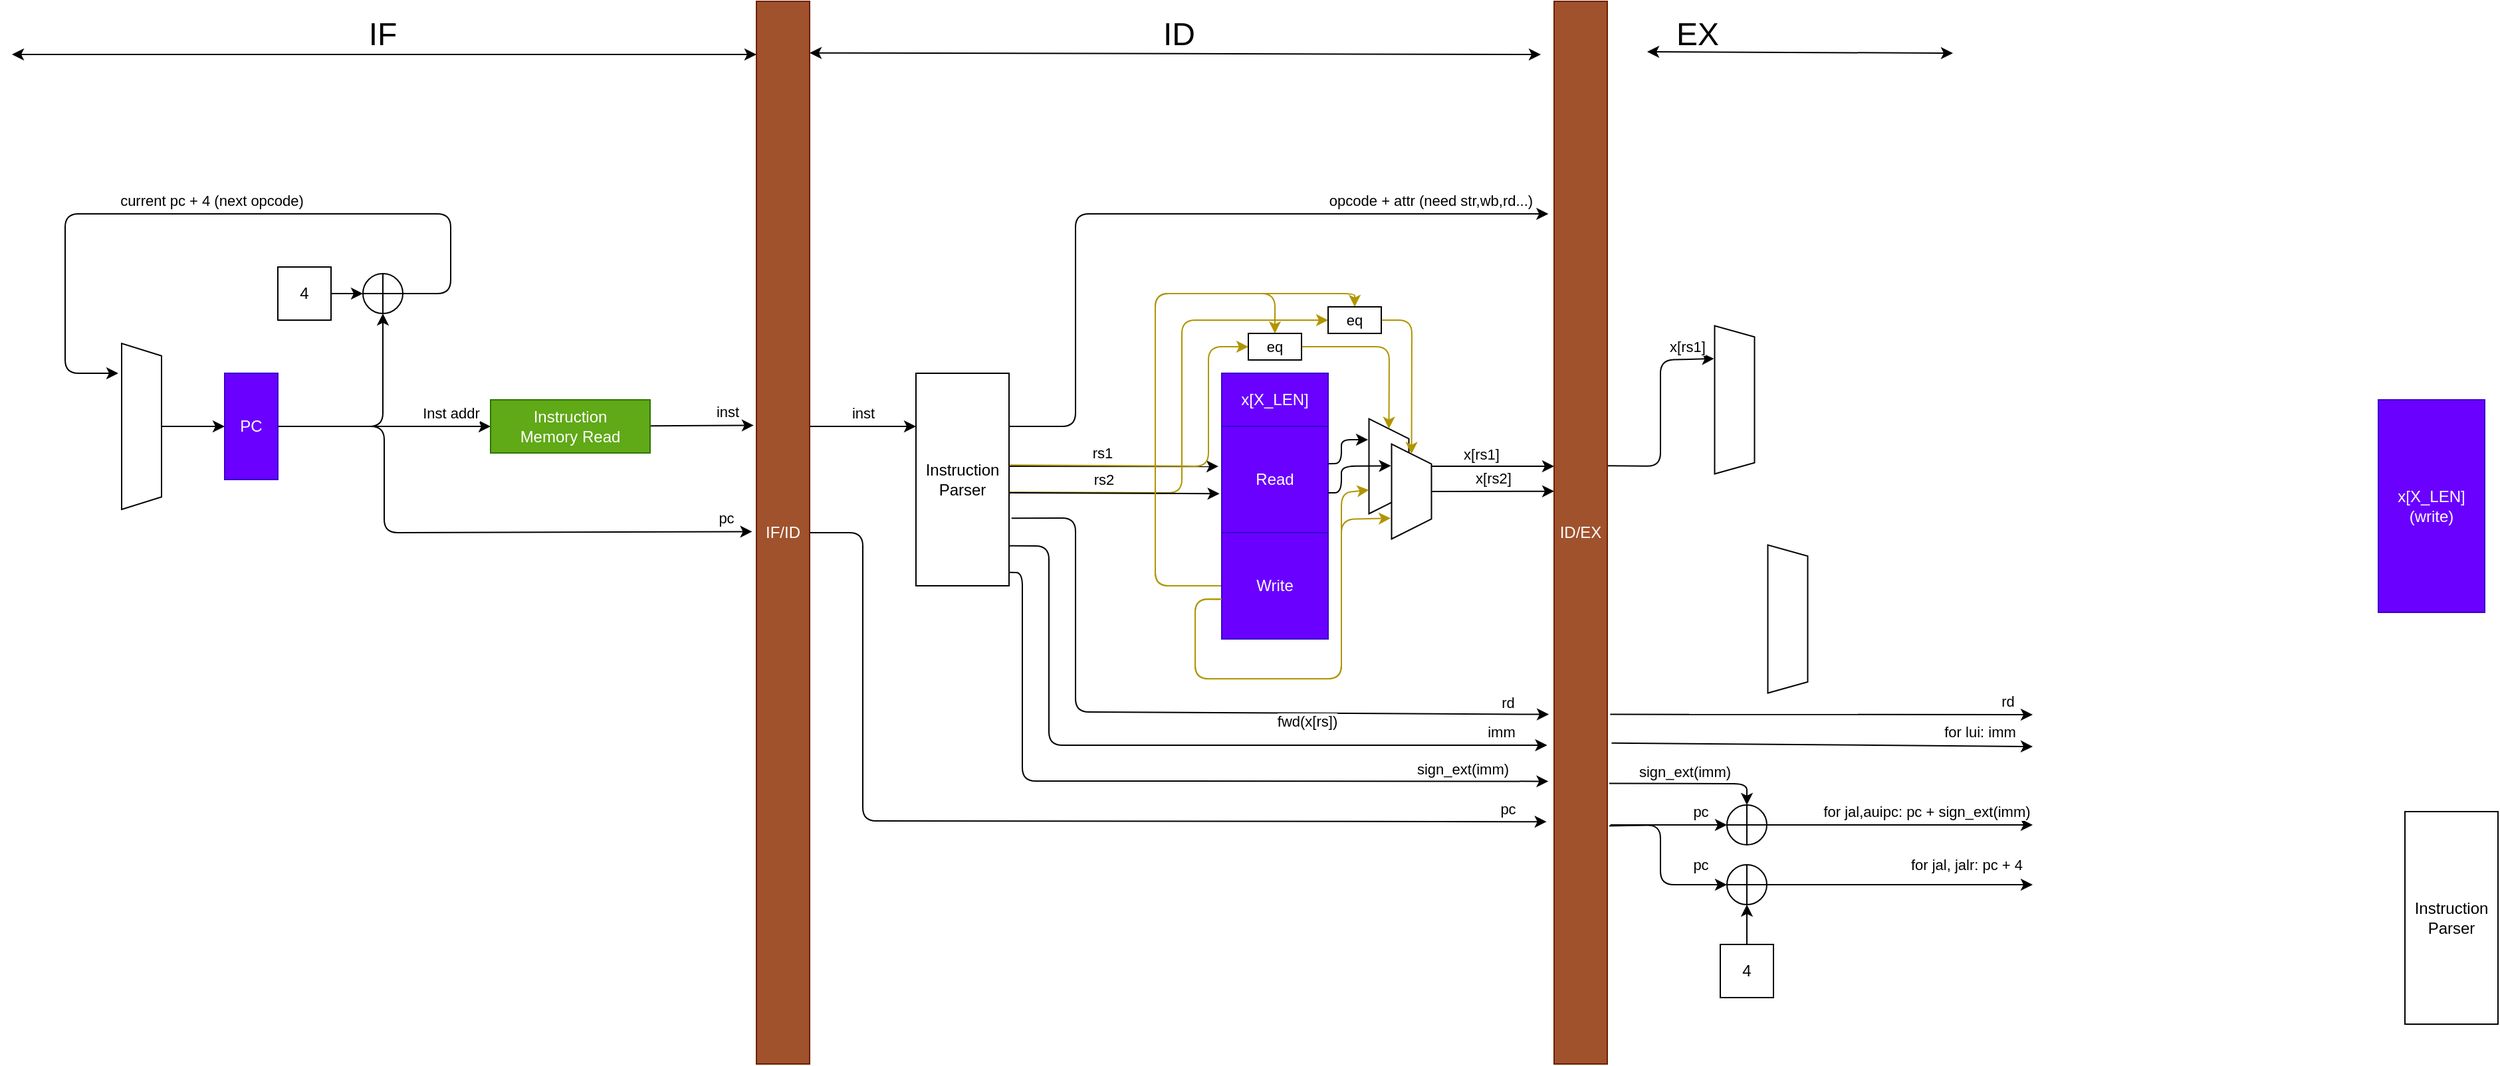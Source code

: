 <mxfile>
    <diagram id="6KX3MPC0N4gA1I4EFOvk" name="ページ1">
        <mxGraphModel dx="1786" dy="2034" grid="1" gridSize="10" guides="1" tooltips="1" connect="1" arrows="1" fold="1" page="1" pageScale="1" pageWidth="827" pageHeight="1169" math="0" shadow="0">
            <root>
                <mxCell id="0"/>
                <mxCell id="1" parent="0"/>
                <mxCell id="5" style="edgeStyle=none;html=1;entryX=0.5;entryY=1;entryDx=0;entryDy=0;entryPerimeter=0;" edge="1" parent="1" source="2" target="4">
                    <mxGeometry relative="1" as="geometry">
                        <Array as="points">
                            <mxPoint x="399" y="480"/>
                        </Array>
                    </mxGeometry>
                </mxCell>
                <mxCell id="13" value="Inst addr" style="edgeStyle=none;html=1;entryX=0;entryY=0.5;entryDx=0;entryDy=0;" edge="1" parent="1" source="2" target="12">
                    <mxGeometry x="0.625" y="10" relative="1" as="geometry">
                        <mxPoint as="offset"/>
                    </mxGeometry>
                </mxCell>
                <mxCell id="14" value="pc" style="edgeStyle=none;html=1;entryX=-0.08;entryY=0.499;entryDx=0;entryDy=0;entryPerimeter=0;" edge="1" parent="1" source="2" target="17">
                    <mxGeometry x="0.909" y="10" relative="1" as="geometry">
                        <mxPoint x="670" y="560" as="targetPoint"/>
                        <Array as="points">
                            <mxPoint x="400" y="480"/>
                            <mxPoint x="400" y="560"/>
                        </Array>
                        <mxPoint as="offset"/>
                    </mxGeometry>
                </mxCell>
                <mxCell id="2" value="PC" style="rounded=0;whiteSpace=wrap;html=1;fillColor=#6a00ff;fontColor=#ffffff;strokeColor=#3700CC;" vertex="1" parent="1">
                    <mxGeometry x="280" y="440" width="40" height="80" as="geometry"/>
                </mxCell>
                <mxCell id="15" style="edgeStyle=none;html=1;" edge="1" parent="1" source="3" target="2">
                    <mxGeometry relative="1" as="geometry"/>
                </mxCell>
                <mxCell id="3" value="" style="verticalLabelPosition=middle;verticalAlign=middle;html=1;shape=trapezoid;perimeter=trapezoidPerimeter;whiteSpace=wrap;size=0.075;arcSize=10;flipV=1;labelPosition=center;align=center;rotation=-90;" vertex="1" parent="1">
                    <mxGeometry x="155" y="465" width="125" height="30" as="geometry"/>
                </mxCell>
                <mxCell id="9" value="current pc + 4 (next opcode)" style="edgeStyle=none;html=1;exitX=1;exitY=0.5;exitDx=0;exitDy=0;exitPerimeter=0;" edge="1" parent="1" source="4">
                    <mxGeometry x="0.011" y="-10" relative="1" as="geometry">
                        <mxPoint x="200" y="440" as="targetPoint"/>
                        <Array as="points">
                            <mxPoint x="450" y="380"/>
                            <mxPoint x="450" y="320"/>
                            <mxPoint x="160" y="320"/>
                            <mxPoint x="160" y="440"/>
                        </Array>
                        <mxPoint as="offset"/>
                    </mxGeometry>
                </mxCell>
                <mxCell id="4" value="" style="verticalLabelPosition=bottom;verticalAlign=top;html=1;shape=mxgraph.flowchart.summing_function;" vertex="1" parent="1">
                    <mxGeometry x="384" y="365" width="30" height="30" as="geometry"/>
                </mxCell>
                <mxCell id="8" style="edgeStyle=none;html=1;entryX=0;entryY=0.5;entryDx=0;entryDy=0;entryPerimeter=0;" edge="1" parent="1" source="7" target="4">
                    <mxGeometry relative="1" as="geometry"/>
                </mxCell>
                <mxCell id="7" value="4" style="rounded=0;whiteSpace=wrap;html=1;" vertex="1" parent="1">
                    <mxGeometry x="320" y="360" width="40" height="40" as="geometry"/>
                </mxCell>
                <mxCell id="18" value="inst" style="edgeStyle=none;html=1;entryX=-0.051;entryY=0.399;entryDx=0;entryDy=0;entryPerimeter=0;" edge="1" parent="1" source="12" target="17">
                    <mxGeometry x="0.5" y="10" relative="1" as="geometry">
                        <mxPoint as="offset"/>
                    </mxGeometry>
                </mxCell>
                <mxCell id="12" value="Instruction&lt;br&gt;Memory Read" style="rounded=0;whiteSpace=wrap;html=1;fillColor=#60a917;fontColor=#ffffff;strokeColor=#2D7600;" vertex="1" parent="1">
                    <mxGeometry x="480" y="460" width="120" height="40" as="geometry"/>
                </mxCell>
                <mxCell id="23" value="inst" style="edgeStyle=none;html=1;entryX=0;entryY=0.25;entryDx=0;entryDy=0;exitX=0.996;exitY=0.4;exitDx=0;exitDy=0;exitPerimeter=0;" edge="1" parent="1" source="17" target="22">
                    <mxGeometry y="10" relative="1" as="geometry">
                        <mxPoint as="offset"/>
                    </mxGeometry>
                </mxCell>
                <mxCell id="34" value="pc" style="edgeStyle=none;html=1;entryX=-0.141;entryY=0.772;entryDx=0;entryDy=0;entryPerimeter=0;exitX=1;exitY=0.5;exitDx=0;exitDy=0;" edge="1" parent="1" source="17" target="31">
                    <mxGeometry x="0.924" y="10" relative="1" as="geometry">
                        <Array as="points">
                            <mxPoint x="760" y="560"/>
                            <mxPoint x="760" y="777"/>
                        </Array>
                        <mxPoint as="offset"/>
                    </mxGeometry>
                </mxCell>
                <mxCell id="17" value="IF/ID" style="rounded=0;whiteSpace=wrap;html=1;fillColor=#a0522d;fontColor=#ffffff;strokeColor=#6D1F00;" vertex="1" parent="1">
                    <mxGeometry x="680" y="160" width="40" height="800" as="geometry"/>
                </mxCell>
                <mxCell id="21" value="IF" style="text;html=1;strokeColor=none;fillColor=none;align=center;verticalAlign=middle;whiteSpace=wrap;rounded=0;fontSize=24;" vertex="1" parent="1">
                    <mxGeometry x="341" y="170" width="116" height="30" as="geometry"/>
                </mxCell>
                <mxCell id="24" value="rs1" style="edgeStyle=none;html=1;entryX=-0.031;entryY=0.376;entryDx=0;entryDy=0;entryPerimeter=0;" edge="1" parent="1" target="46">
                    <mxGeometry x="-0.111" y="10" relative="1" as="geometry">
                        <mxPoint x="960" y="510" as="targetPoint"/>
                        <mxPoint x="870" y="510" as="sourcePoint"/>
                        <mxPoint as="offset"/>
                    </mxGeometry>
                </mxCell>
                <mxCell id="29" value="imm" style="edgeStyle=none;html=1;exitX=0.994;exitY=0.812;exitDx=0;exitDy=0;exitPerimeter=0;entryX=-0.13;entryY=0.7;entryDx=0;entryDy=0;entryPerimeter=0;" edge="1" parent="1" source="22" target="31">
                    <mxGeometry x="0.875" y="10" relative="1" as="geometry">
                        <mxPoint x="1120" y="640" as="targetPoint"/>
                        <Array as="points">
                            <mxPoint x="900" y="570"/>
                            <mxPoint x="900" y="720"/>
                        </Array>
                        <mxPoint as="offset"/>
                    </mxGeometry>
                </mxCell>
                <mxCell id="30" value="opcode + attr (need str,wb,rd...)" style="edgeStyle=none;html=1;exitX=1;exitY=0.25;exitDx=0;exitDy=0;entryX=-0.108;entryY=0.2;entryDx=0;entryDy=0;entryPerimeter=0;" edge="1" parent="1" source="22" target="31">
                    <mxGeometry x="0.684" y="10" relative="1" as="geometry">
                        <mxPoint x="1120" y="420" as="targetPoint"/>
                        <Array as="points">
                            <mxPoint x="920" y="480"/>
                            <mxPoint x="920" y="320"/>
                        </Array>
                        <mxPoint as="offset"/>
                    </mxGeometry>
                </mxCell>
                <mxCell id="39" value="&lt;font style=&quot;font-size: 11px;&quot;&gt;rd&lt;/font&gt;" style="edgeStyle=none;html=1;fontSize=11;entryX=-0.099;entryY=0.671;entryDx=0;entryDy=0;entryPerimeter=0;exitX=1.027;exitY=0.682;exitDx=0;exitDy=0;exitPerimeter=0;" edge="1" parent="1" source="22" target="31">
                    <mxGeometry x="0.888" y="9" relative="1" as="geometry">
                        <mxPoint x="980" y="640" as="targetPoint"/>
                        <Array as="points">
                            <mxPoint x="920" y="549"/>
                            <mxPoint x="920" y="695"/>
                        </Array>
                        <mxPoint as="offset"/>
                    </mxGeometry>
                </mxCell>
                <mxCell id="45" value="sign_ext(imm)" style="edgeStyle=none;html=1;entryX=-0.107;entryY=0.734;entryDx=0;entryDy=0;entryPerimeter=0;fontSize=11;exitX=1.005;exitY=0.937;exitDx=0;exitDy=0;exitPerimeter=0;" edge="1" parent="1" source="22" target="31">
                    <mxGeometry x="0.771" y="9" relative="1" as="geometry">
                        <Array as="points">
                            <mxPoint x="880" y="590"/>
                            <mxPoint x="880" y="747"/>
                        </Array>
                        <mxPoint as="offset"/>
                    </mxGeometry>
                </mxCell>
                <mxCell id="73" style="edgeStyle=none;html=1;fontSize=11;exitX=1.011;exitY=0.432;exitDx=0;exitDy=0;exitPerimeter=0;fillColor=#e3c800;strokeColor=#B09500;" edge="1" parent="1" source="22">
                    <mxGeometry relative="1" as="geometry">
                        <mxPoint x="1050" y="420" as="targetPoint"/>
                        <Array as="points">
                            <mxPoint x="1020" y="510"/>
                            <mxPoint x="1020" y="420"/>
                        </Array>
                    </mxGeometry>
                </mxCell>
                <mxCell id="75" style="edgeStyle=none;html=1;fontSize=11;exitX=1.007;exitY=0.559;exitDx=0;exitDy=0;exitPerimeter=0;fillColor=#e3c800;strokeColor=#B09500;" edge="1" parent="1" source="22">
                    <mxGeometry relative="1" as="geometry">
                        <mxPoint x="1110" y="400" as="targetPoint"/>
                        <Array as="points">
                            <mxPoint x="1000" y="530"/>
                            <mxPoint x="1000" y="400"/>
                        </Array>
                    </mxGeometry>
                </mxCell>
                <mxCell id="22" value="Instruction&lt;br&gt;Parser" style="rounded=0;whiteSpace=wrap;html=1;" vertex="1" parent="1">
                    <mxGeometry x="800" y="440" width="70" height="160" as="geometry"/>
                </mxCell>
                <mxCell id="25" value="rs2" style="edgeStyle=none;html=1;entryX=-0.021;entryY=0.633;entryDx=0;entryDy=0;entryPerimeter=0;" edge="1" parent="1" target="46">
                    <mxGeometry x="-0.111" y="10" relative="1" as="geometry">
                        <mxPoint x="960" y="530" as="targetPoint"/>
                        <mxPoint x="870" y="530" as="sourcePoint"/>
                        <mxPoint as="offset"/>
                    </mxGeometry>
                </mxCell>
                <mxCell id="26" value="x[X_LEN]" style="rounded=0;whiteSpace=wrap;html=1;fillColor=#6a00ff;fontColor=#ffffff;strokeColor=#3700CC;" vertex="1" parent="1">
                    <mxGeometry x="1030" y="440" width="80" height="40" as="geometry"/>
                </mxCell>
                <mxCell id="27" value="x[rs1]" style="edgeStyle=none;html=1;exitX=0.5;exitY=1;exitDx=0;exitDy=0;" edge="1" parent="1" source="67">
                    <mxGeometry x="0.001" y="9" relative="1" as="geometry">
                        <mxPoint x="1280" y="510" as="targetPoint"/>
                        <mxPoint x="1200" y="510.43" as="sourcePoint"/>
                        <mxPoint as="offset"/>
                    </mxGeometry>
                </mxCell>
                <mxCell id="28" value="x[rs2]" style="edgeStyle=none;html=1;entryX=0;entryY=0.461;entryDx=0;entryDy=0;entryPerimeter=0;exitX=0.5;exitY=1;exitDx=0;exitDy=0;" edge="1" parent="1" source="68" target="31">
                    <mxGeometry y="10" relative="1" as="geometry">
                        <mxPoint x="1260" y="539.88" as="targetPoint"/>
                        <mxPoint x="1180" y="539.88" as="sourcePoint"/>
                        <mxPoint as="offset"/>
                    </mxGeometry>
                </mxCell>
                <mxCell id="50" value="x[rs1]" style="edgeStyle=none;html=1;entryX=0.778;entryY=1.017;entryDx=0;entryDy=0;fontSize=11;exitX=1.005;exitY=0.437;exitDx=0;exitDy=0;exitPerimeter=0;entryPerimeter=0;" edge="1" parent="1" source="31" target="49">
                    <mxGeometry x="0.75" y="10" relative="1" as="geometry">
                        <Array as="points">
                            <mxPoint x="1360" y="510"/>
                            <mxPoint x="1360" y="430"/>
                        </Array>
                        <mxPoint as="offset"/>
                    </mxGeometry>
                </mxCell>
                <mxCell id="52" value="pc" style="edgeStyle=none;html=1;entryX=0;entryY=0.5;entryDx=0;entryDy=0;entryPerimeter=0;fontSize=11;exitX=1.059;exitY=0.775;exitDx=0;exitDy=0;exitPerimeter=0;" edge="1" parent="1" source="31" target="51">
                    <mxGeometry x="0.54" y="10" relative="1" as="geometry">
                        <mxPoint as="offset"/>
                    </mxGeometry>
                </mxCell>
                <mxCell id="53" value="sign_ext(imm)" style="edgeStyle=none;html=1;entryX=0.5;entryY=0;entryDx=0;entryDy=0;entryPerimeter=0;fontSize=11;exitX=1.036;exitY=0.736;exitDx=0;exitDy=0;exitPerimeter=0;" edge="1" parent="1" source="31" target="51">
                    <mxGeometry x="-0.046" y="9" relative="1" as="geometry">
                        <Array as="points">
                            <mxPoint x="1425" y="749"/>
                        </Array>
                        <mxPoint as="offset"/>
                    </mxGeometry>
                </mxCell>
                <mxCell id="56" value="for lui: imm" style="edgeStyle=none;html=1;fontSize=11;exitX=1.081;exitY=0.698;exitDx=0;exitDy=0;exitPerimeter=0;" edge="1" parent="1" source="31">
                    <mxGeometry x="0.748" y="11" relative="1" as="geometry">
                        <mxPoint x="1640" y="721" as="targetPoint"/>
                        <mxPoint as="offset"/>
                    </mxGeometry>
                </mxCell>
                <mxCell id="59" value="pc" style="edgeStyle=none;html=1;entryX=0;entryY=0.5;entryDx=0;entryDy=0;entryPerimeter=0;fontSize=11;exitX=1.036;exitY=0.776;exitDx=0;exitDy=0;exitPerimeter=0;" edge="1" parent="1" source="31" target="57">
                    <mxGeometry x="0.701" y="15" relative="1" as="geometry">
                        <Array as="points">
                            <mxPoint x="1360" y="780"/>
                            <mxPoint x="1360" y="825"/>
                        </Array>
                        <mxPoint as="offset"/>
                    </mxGeometry>
                </mxCell>
                <mxCell id="66" value="rd" style="edgeStyle=none;html=1;fontSize=11;exitX=1.054;exitY=0.671;exitDx=0;exitDy=0;exitPerimeter=0;" edge="1" parent="1" source="31">
                    <mxGeometry x="0.88" y="10" relative="1" as="geometry">
                        <mxPoint x="1640" y="697" as="targetPoint"/>
                        <mxPoint as="offset"/>
                    </mxGeometry>
                </mxCell>
                <mxCell id="31" value="ID/EX" style="rounded=0;whiteSpace=wrap;html=1;fillColor=#a0522d;fontColor=#ffffff;strokeColor=#6D1F00;" vertex="1" parent="1">
                    <mxGeometry x="1280" y="160" width="40" height="800" as="geometry"/>
                </mxCell>
                <mxCell id="35" value="" style="endArrow=classic;startArrow=classic;html=1;" edge="1" parent="1">
                    <mxGeometry width="50" height="50" relative="1" as="geometry">
                        <mxPoint x="120" y="200" as="sourcePoint"/>
                        <mxPoint x="680" y="200" as="targetPoint"/>
                    </mxGeometry>
                </mxCell>
                <mxCell id="36" value="ID" style="text;html=1;strokeColor=none;fillColor=none;align=center;verticalAlign=middle;whiteSpace=wrap;rounded=0;fontSize=24;" vertex="1" parent="1">
                    <mxGeometry x="940" y="170" width="116" height="30" as="geometry"/>
                </mxCell>
                <mxCell id="37" value="" style="endArrow=classic;startArrow=classic;html=1;" edge="1" parent="1">
                    <mxGeometry width="50" height="50" relative="1" as="geometry">
                        <mxPoint x="720" y="198.82" as="sourcePoint"/>
                        <mxPoint x="1270" y="200" as="targetPoint"/>
                    </mxGeometry>
                </mxCell>
                <mxCell id="38" value="x[X_LEN]&lt;br&gt;(write)" style="rounded=0;whiteSpace=wrap;html=1;fillColor=#6a00ff;fontColor=#ffffff;strokeColor=#3700CC;" vertex="1" parent="1">
                    <mxGeometry x="1900" y="460" width="80" height="160" as="geometry"/>
                </mxCell>
                <mxCell id="40" value="EX" style="text;html=1;strokeColor=none;fillColor=none;align=center;verticalAlign=middle;whiteSpace=wrap;rounded=0;fontSize=24;" vertex="1" parent="1">
                    <mxGeometry x="1330" y="170" width="116" height="30" as="geometry"/>
                </mxCell>
                <mxCell id="41" value="" style="endArrow=classic;startArrow=classic;html=1;" edge="1" parent="1">
                    <mxGeometry width="50" height="50" relative="1" as="geometry">
                        <mxPoint x="1350" y="198" as="sourcePoint"/>
                        <mxPoint x="1580" y="199" as="targetPoint"/>
                    </mxGeometry>
                </mxCell>
                <mxCell id="69" style="edgeStyle=none;html=1;fontSize=11;exitX=1.002;exitY=0.351;exitDx=0;exitDy=0;exitPerimeter=0;" edge="1" parent="1" source="46">
                    <mxGeometry relative="1" as="geometry">
                        <mxPoint x="1140" y="490" as="targetPoint"/>
                        <Array as="points">
                            <mxPoint x="1120" y="508"/>
                            <mxPoint x="1120" y="490"/>
                        </Array>
                    </mxGeometry>
                </mxCell>
                <mxCell id="46" value="Read" style="rounded=0;whiteSpace=wrap;html=1;fillColor=#6a00ff;fontColor=#ffffff;strokeColor=#3700CC;" vertex="1" parent="1">
                    <mxGeometry x="1030" y="480" width="80" height="80" as="geometry"/>
                </mxCell>
                <mxCell id="77" style="edgeStyle=none;html=1;fontSize=11;entryX=0.5;entryY=0;entryDx=0;entryDy=0;fillColor=#e3c800;strokeColor=#B09500;" edge="1" parent="1" source="47" target="79">
                    <mxGeometry relative="1" as="geometry">
                        <mxPoint x="1170" y="380" as="targetPoint"/>
                        <Array as="points">
                            <mxPoint x="980" y="600"/>
                            <mxPoint x="980" y="380"/>
                            <mxPoint x="1070" y="380"/>
                        </Array>
                    </mxGeometry>
                </mxCell>
                <mxCell id="83" style="edgeStyle=none;html=1;fontSize=11;entryX=0.5;entryY=0;entryDx=0;entryDy=0;fillColor=#e3c800;strokeColor=#B09500;" edge="1" parent="1" source="47" target="82">
                    <mxGeometry relative="1" as="geometry">
                        <mxPoint x="1130" y="370" as="targetPoint"/>
                        <Array as="points">
                            <mxPoint x="980" y="600"/>
                            <mxPoint x="980" y="380"/>
                            <mxPoint x="1130" y="380"/>
                        </Array>
                    </mxGeometry>
                </mxCell>
                <mxCell id="47" value="Write" style="rounded=0;whiteSpace=wrap;html=1;fillColor=#6a00ff;fontColor=#ffffff;strokeColor=#3700CC;" vertex="1" parent="1">
                    <mxGeometry x="1030" y="560" width="80" height="80" as="geometry"/>
                </mxCell>
                <mxCell id="48" value="Instruction&lt;br&gt;Parser" style="rounded=0;whiteSpace=wrap;html=1;" vertex="1" parent="1">
                    <mxGeometry x="1920" y="770" width="70" height="160" as="geometry"/>
                </mxCell>
                <mxCell id="49" value="" style="verticalLabelPosition=middle;verticalAlign=middle;html=1;shape=trapezoid;perimeter=trapezoidPerimeter;whiteSpace=wrap;size=0.075;arcSize=10;flipV=1;labelPosition=center;align=center;rotation=-90;" vertex="1" parent="1">
                    <mxGeometry x="1360" y="445" width="111.5" height="30" as="geometry"/>
                </mxCell>
                <mxCell id="55" value="for jal,auipc: pc + sign_ext(imm)" style="edgeStyle=none;html=1;fontSize=11;" edge="1" parent="1" source="51">
                    <mxGeometry x="0.2" y="10" relative="1" as="geometry">
                        <mxPoint x="1640" y="780" as="targetPoint"/>
                        <mxPoint as="offset"/>
                    </mxGeometry>
                </mxCell>
                <mxCell id="51" value="" style="verticalLabelPosition=bottom;verticalAlign=top;html=1;shape=mxgraph.flowchart.summing_function;fontSize=11;" vertex="1" parent="1">
                    <mxGeometry x="1410" y="765" width="30" height="30" as="geometry"/>
                </mxCell>
                <mxCell id="60" style="edgeStyle=none;html=1;fontSize=11;" edge="1" parent="1" target="57">
                    <mxGeometry relative="1" as="geometry">
                        <mxPoint x="1425" y="870" as="sourcePoint"/>
                    </mxGeometry>
                </mxCell>
                <mxCell id="62" value="for jal, jalr: pc + 4" style="edgeStyle=none;html=1;fontSize=11;" edge="1" parent="1" source="57">
                    <mxGeometry x="0.5" y="15" relative="1" as="geometry">
                        <mxPoint x="1640" y="825" as="targetPoint"/>
                        <mxPoint as="offset"/>
                    </mxGeometry>
                </mxCell>
                <mxCell id="57" value="" style="verticalLabelPosition=bottom;verticalAlign=top;html=1;shape=mxgraph.flowchart.summing_function;fontSize=11;" vertex="1" parent="1">
                    <mxGeometry x="1410" y="810" width="30" height="30" as="geometry"/>
                </mxCell>
                <mxCell id="61" value="4" style="rounded=0;whiteSpace=wrap;html=1;" vertex="1" parent="1">
                    <mxGeometry x="1405" y="870" width="40" height="40" as="geometry"/>
                </mxCell>
                <mxCell id="63" value="" style="verticalLabelPosition=middle;verticalAlign=middle;html=1;shape=trapezoid;perimeter=trapezoidPerimeter;whiteSpace=wrap;size=0.075;arcSize=10;flipV=1;labelPosition=center;align=center;rotation=-90;" vertex="1" parent="1">
                    <mxGeometry x="1400" y="610" width="111.5" height="30" as="geometry"/>
                </mxCell>
                <mxCell id="67" value="" style="verticalLabelPosition=middle;verticalAlign=middle;html=1;shape=trapezoid;perimeter=trapezoidPerimeter;whiteSpace=wrap;size=0.21;arcSize=10;flipV=1;labelPosition=center;align=center;rotation=-90;" vertex="1" parent="1">
                    <mxGeometry x="1120" y="495" width="71.5" height="30" as="geometry"/>
                </mxCell>
                <mxCell id="68" value="" style="verticalLabelPosition=middle;verticalAlign=middle;html=1;shape=trapezoid;perimeter=trapezoidPerimeter;whiteSpace=wrap;size=0.21;arcSize=10;flipV=1;labelPosition=center;align=center;rotation=-90;" vertex="1" parent="1">
                    <mxGeometry x="1137" y="514" width="71.5" height="30" as="geometry"/>
                </mxCell>
                <mxCell id="70" style="edgeStyle=none;html=1;fontSize=11;entryX=0.771;entryY=1.016;entryDx=0;entryDy=0;entryPerimeter=0;" edge="1" parent="1" target="68">
                    <mxGeometry relative="1" as="geometry">
                        <mxPoint x="1110" y="530" as="sourcePoint"/>
                        <mxPoint x="1150" y="520" as="targetPoint"/>
                        <Array as="points">
                            <mxPoint x="1120" y="530"/>
                            <mxPoint x="1120" y="510"/>
                        </Array>
                    </mxGeometry>
                </mxCell>
                <mxCell id="72" style="edgeStyle=none;html=1;entryX=0.218;entryY=1.024;entryDx=0;entryDy=0;entryPerimeter=0;fontSize=11;fillColor=#e3c800;strokeColor=#B09500;exitX=-0.018;exitY=0.628;exitDx=0;exitDy=0;exitPerimeter=0;" edge="1" parent="1" source="47" target="68">
                    <mxGeometry relative="1" as="geometry">
                        <Array as="points">
                            <mxPoint x="1010" y="610"/>
                            <mxPoint x="1010" y="670"/>
                            <mxPoint x="1120" y="670"/>
                            <mxPoint x="1120" y="550"/>
                        </Array>
                    </mxGeometry>
                </mxCell>
                <mxCell id="71" value="fwd(x[rs])" style="edgeStyle=none;html=1;entryX=0.25;entryY=0;entryDx=0;entryDy=0;fontSize=11;fillColor=#e3c800;strokeColor=#B09500;" edge="1" parent="1" target="67">
                    <mxGeometry x="-0.057" y="-22" relative="1" as="geometry">
                        <mxPoint x="1030" y="610" as="sourcePoint"/>
                        <Array as="points">
                            <mxPoint x="1010" y="610"/>
                            <mxPoint x="1010" y="670"/>
                            <mxPoint x="1120" y="670"/>
                            <mxPoint x="1120" y="610"/>
                            <mxPoint x="1120" y="530"/>
                        </Array>
                        <mxPoint x="-2" y="10" as="offset"/>
                    </mxGeometry>
                </mxCell>
                <mxCell id="84" style="edgeStyle=none;html=1;entryX=1;entryY=0.5;entryDx=0;entryDy=0;fontSize=11;fillColor=#e3c800;strokeColor=#B09500;" edge="1" parent="1" source="79" target="67">
                    <mxGeometry relative="1" as="geometry">
                        <Array as="points">
                            <mxPoint x="1156" y="420"/>
                        </Array>
                    </mxGeometry>
                </mxCell>
                <mxCell id="79" value="eq" style="rounded=0;whiteSpace=wrap;html=1;fontSize=11;" vertex="1" parent="1">
                    <mxGeometry x="1050" y="410" width="40" height="20" as="geometry"/>
                </mxCell>
                <mxCell id="85" style="edgeStyle=none;html=1;entryX=1;entryY=0.5;entryDx=0;entryDy=0;fontSize=11;fillColor=#e3c800;strokeColor=#B09500;" edge="1" parent="1" source="82" target="68">
                    <mxGeometry relative="1" as="geometry">
                        <Array as="points">
                            <mxPoint x="1173" y="400"/>
                        </Array>
                    </mxGeometry>
                </mxCell>
                <mxCell id="82" value="eq" style="rounded=0;whiteSpace=wrap;html=1;fontSize=11;" vertex="1" parent="1">
                    <mxGeometry x="1110" y="390" width="40" height="20" as="geometry"/>
                </mxCell>
            </root>
        </mxGraphModel>
    </diagram>
</mxfile>